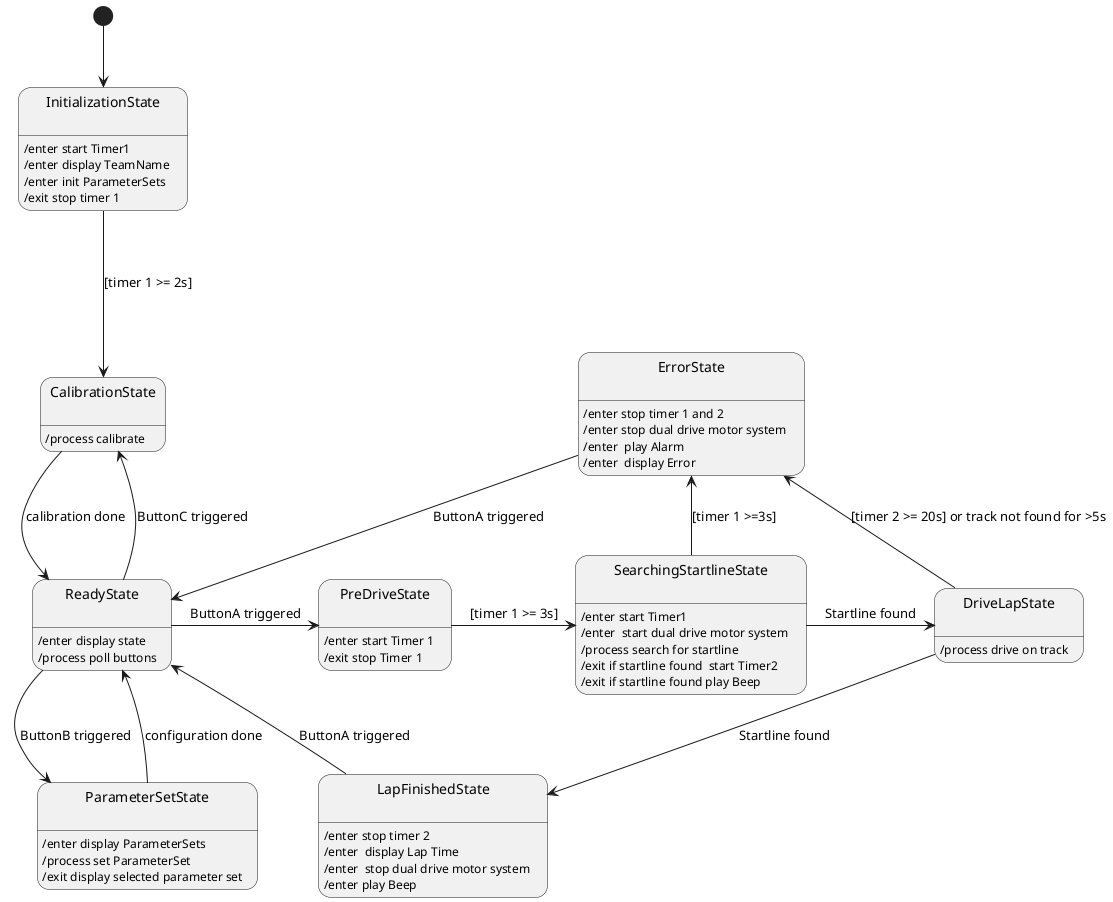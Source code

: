 @startuml stateDiagram
[*] --> State1

state State1 as "InitializationState\n": /enter start Timer1 \n/enter display TeamName \n/enter init ParameterSets \n/exit stop timer 1
state State2 as "ReadyState\n": /enter display state \n/process poll buttons
state State3 as "CalibrationState\n": /process calibrate
state State4 as "ParameterSetState\n": /enter display ParameterSets \n/process set ParameterSet\n/exit display selected parameter set
state State5 as "SearchingStartlineState\n": /enter start Timer1 \n/enter  start dual drive motor system \n/process search for startline \n/exit if startline found  start Timer2\n/exit if startline found play Beep
state State6 as "DriveLapState\n": /process drive on track
state State7 as "LapFinishedState\n": /enter stop timer 2 \n/enter  display Lap Time \n/enter  stop dual drive motor system \n/enter play Beep
state State9 as "ErrorState\n": /enter stop timer 1 and 2 \n/enter stop dual drive motor system \n/enter  play Alarm \n/enter  display Error
state State10 as "PreDriveState\n": /enter start Timer 1 \n/exit stop Timer 1


State1 -down--> State3 : [timer 1 >= 2s]
State2 -up-> State3 : ButtonC triggered 
State2 -down-> State4 : ButtonB triggered
State2 -right-> State10 : ButtonA triggered
State10 -right-> State5 : [timer 1 >= 3s]
State2 <-down- State3 : calibration done
State2 <-left- State4 : configuration done


State5 -right-> State6 : Startline found
State6 -down-> State7 : Startline found
State6 -up-> State9 : [timer 2 >= 20s] or track not found for >5s
State7 -down-> State2 : ButtonA triggered 
State5 --> State9 : [timer 1 >=3s]
State9 -down-> State2 : ButtonA triggered 
@enduml
